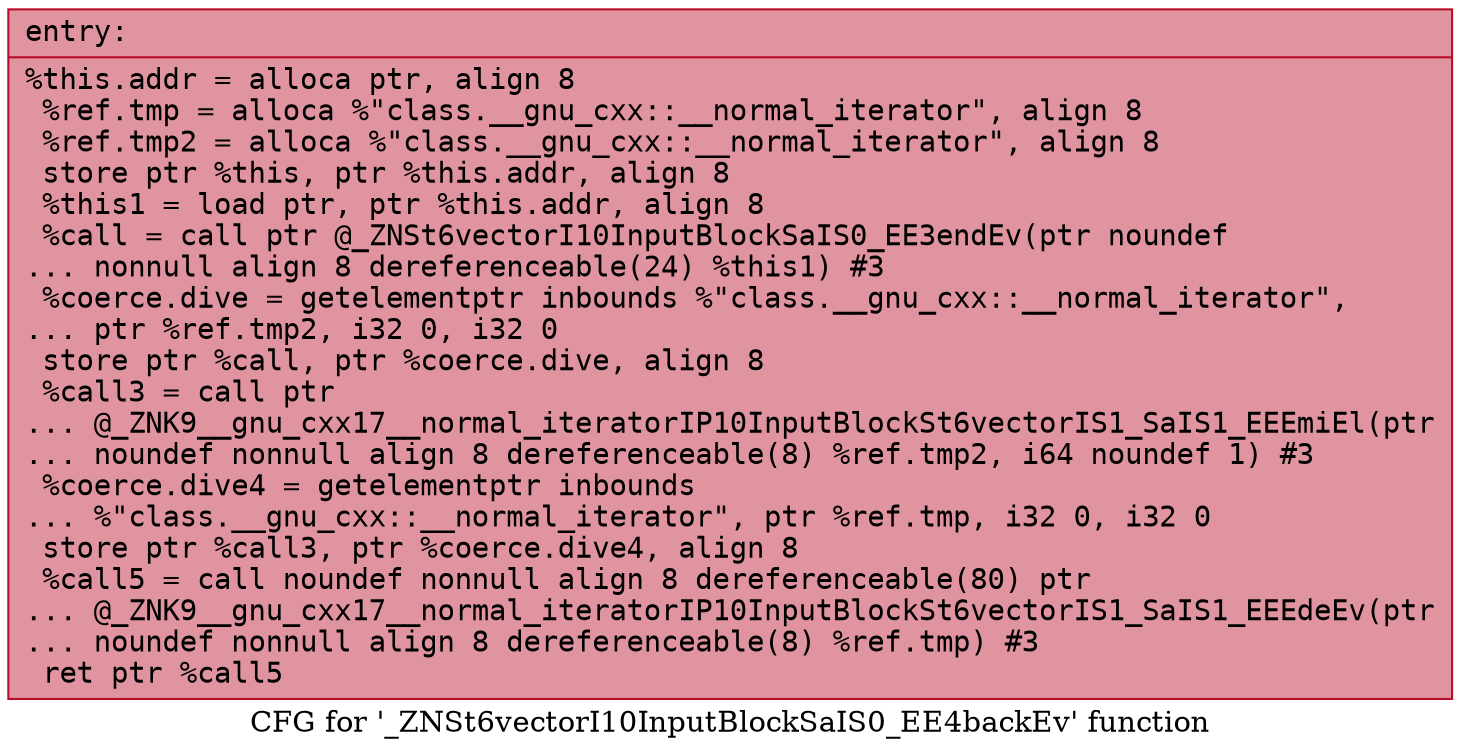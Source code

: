 digraph "CFG for '_ZNSt6vectorI10InputBlockSaIS0_EE4backEv' function" {
	label="CFG for '_ZNSt6vectorI10InputBlockSaIS0_EE4backEv' function";

	Node0x562c4e4e4af0 [shape=record,color="#b70d28ff", style=filled, fillcolor="#b70d2870" fontname="Courier",label="{entry:\l|  %this.addr = alloca ptr, align 8\l  %ref.tmp = alloca %\"class.__gnu_cxx::__normal_iterator\", align 8\l  %ref.tmp2 = alloca %\"class.__gnu_cxx::__normal_iterator\", align 8\l  store ptr %this, ptr %this.addr, align 8\l  %this1 = load ptr, ptr %this.addr, align 8\l  %call = call ptr @_ZNSt6vectorI10InputBlockSaIS0_EE3endEv(ptr noundef\l... nonnull align 8 dereferenceable(24) %this1) #3\l  %coerce.dive = getelementptr inbounds %\"class.__gnu_cxx::__normal_iterator\",\l... ptr %ref.tmp2, i32 0, i32 0\l  store ptr %call, ptr %coerce.dive, align 8\l  %call3 = call ptr\l... @_ZNK9__gnu_cxx17__normal_iteratorIP10InputBlockSt6vectorIS1_SaIS1_EEEmiEl(ptr\l... noundef nonnull align 8 dereferenceable(8) %ref.tmp2, i64 noundef 1) #3\l  %coerce.dive4 = getelementptr inbounds\l... %\"class.__gnu_cxx::__normal_iterator\", ptr %ref.tmp, i32 0, i32 0\l  store ptr %call3, ptr %coerce.dive4, align 8\l  %call5 = call noundef nonnull align 8 dereferenceable(80) ptr\l... @_ZNK9__gnu_cxx17__normal_iteratorIP10InputBlockSt6vectorIS1_SaIS1_EEEdeEv(ptr\l... noundef nonnull align 8 dereferenceable(8) %ref.tmp) #3\l  ret ptr %call5\l}"];
}
